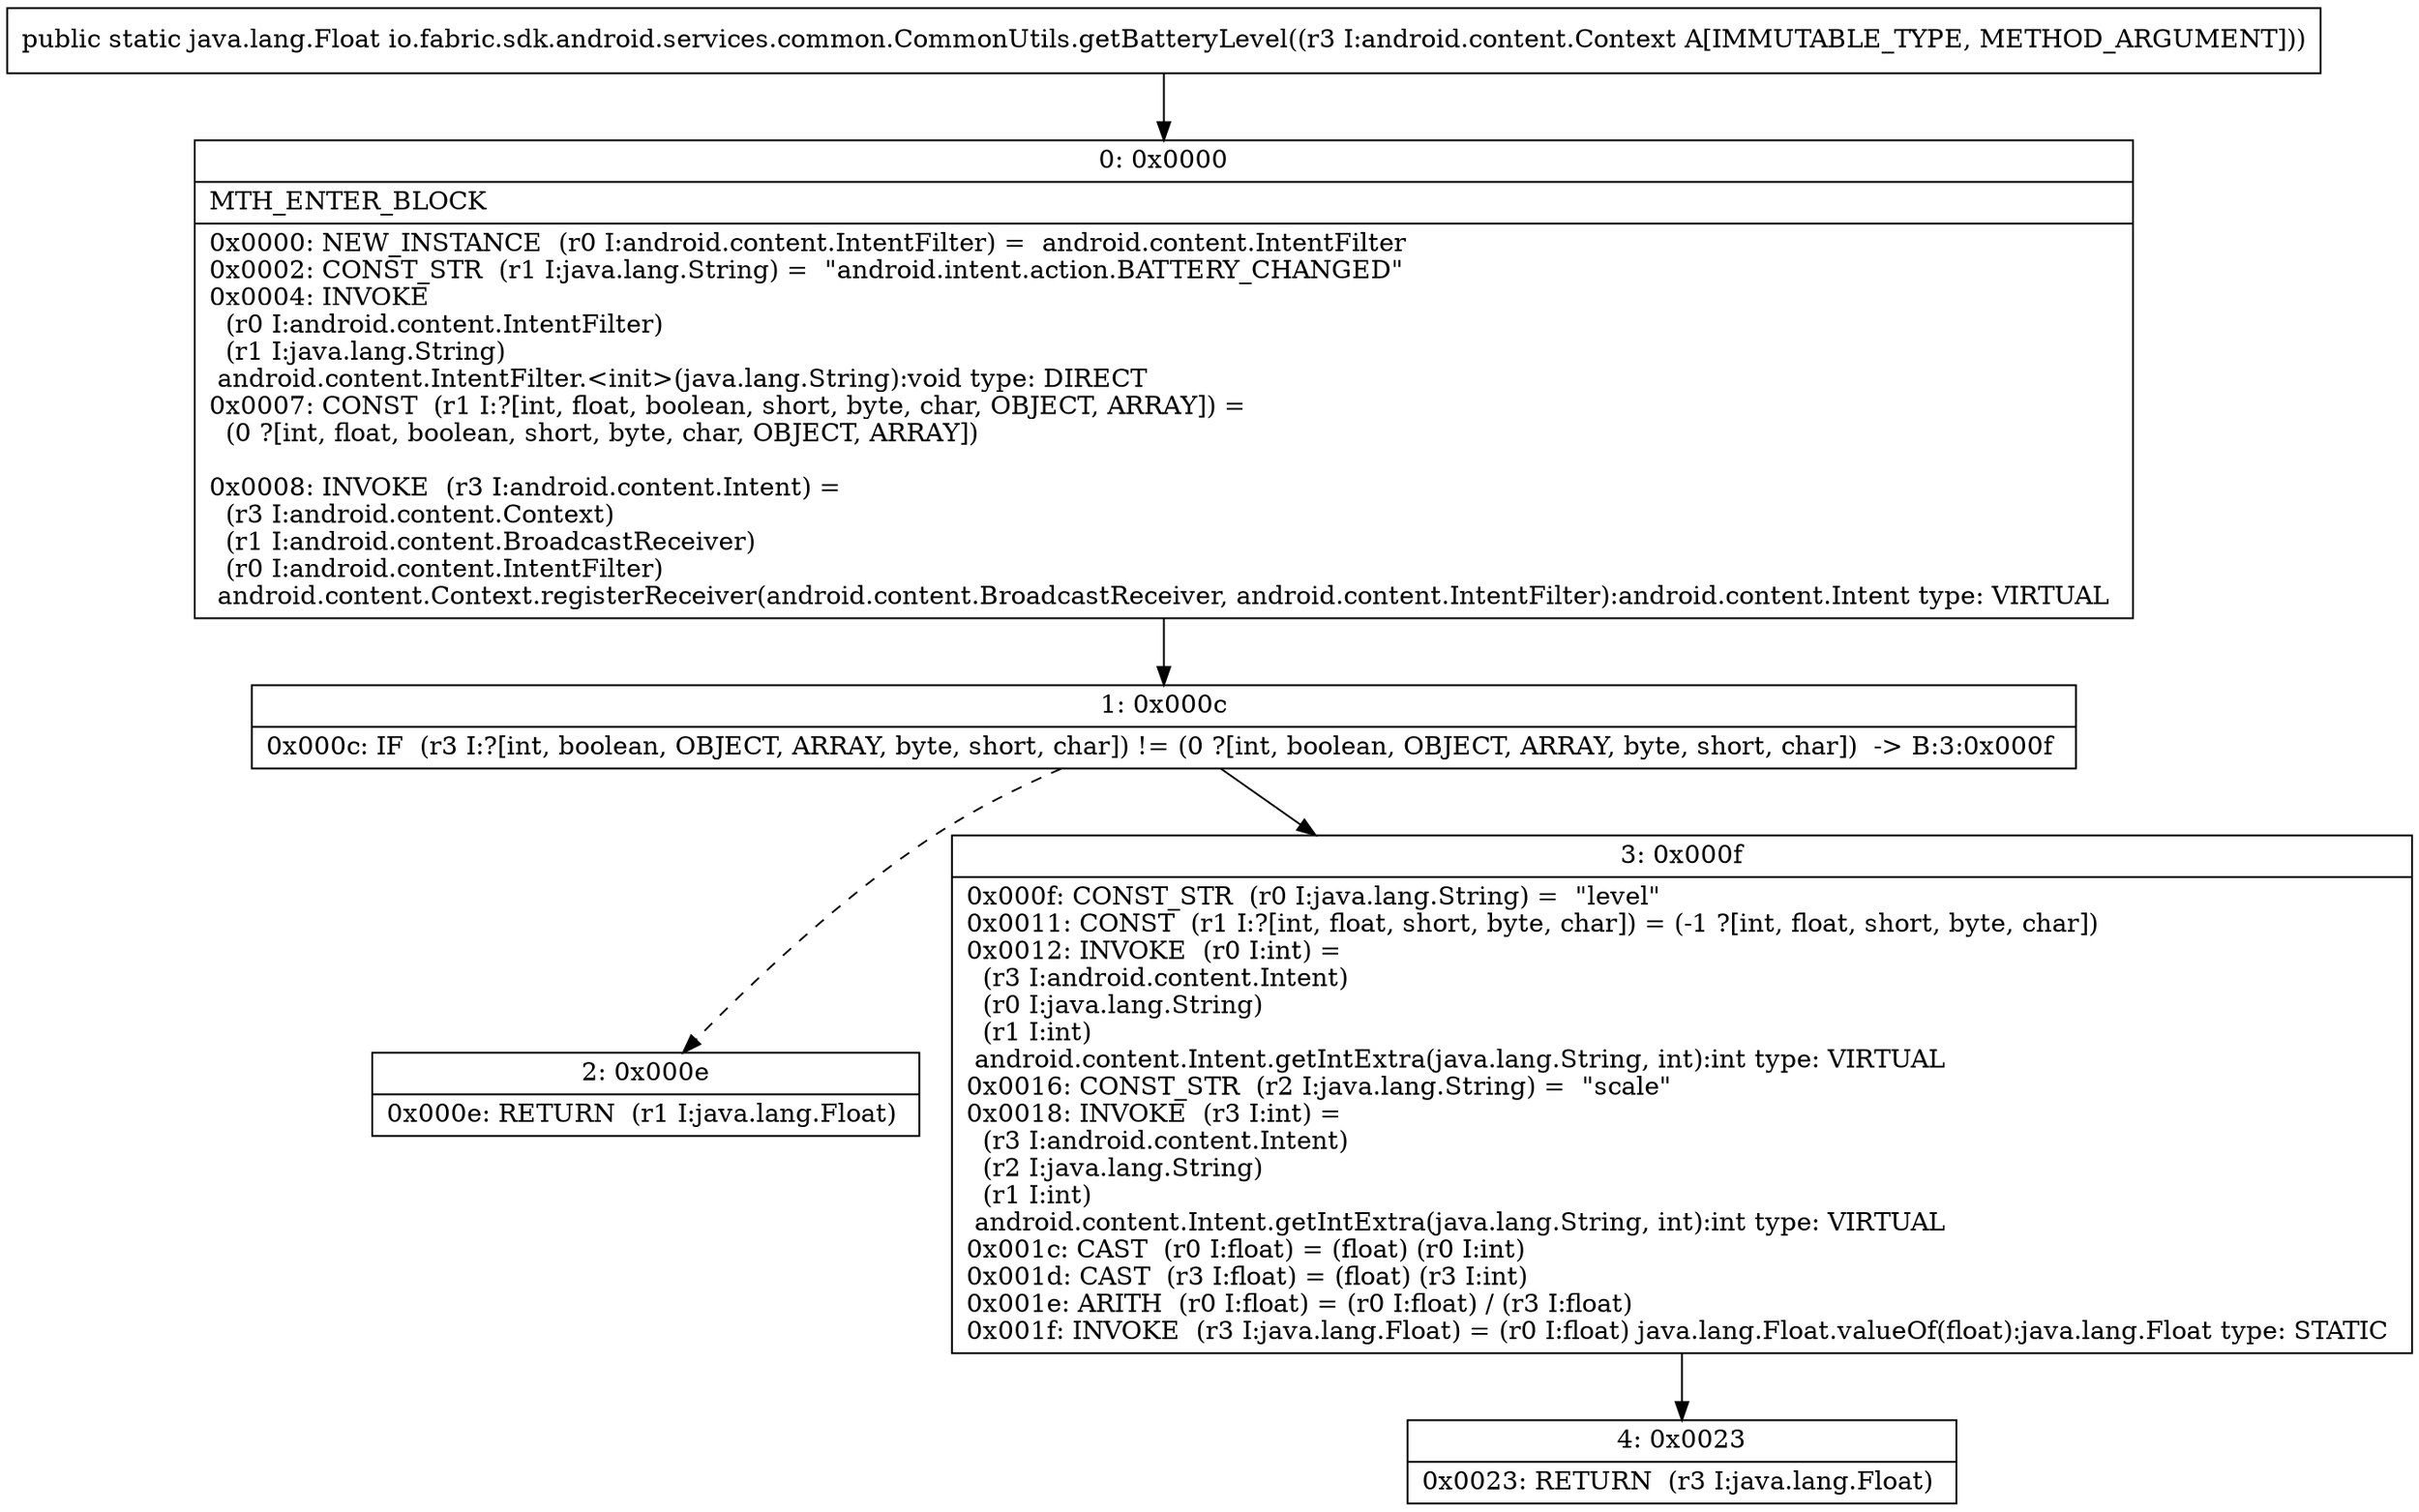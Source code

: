 digraph "CFG forio.fabric.sdk.android.services.common.CommonUtils.getBatteryLevel(Landroid\/content\/Context;)Ljava\/lang\/Float;" {
Node_0 [shape=record,label="{0\:\ 0x0000|MTH_ENTER_BLOCK\l|0x0000: NEW_INSTANCE  (r0 I:android.content.IntentFilter) =  android.content.IntentFilter \l0x0002: CONST_STR  (r1 I:java.lang.String) =  \"android.intent.action.BATTERY_CHANGED\" \l0x0004: INVOKE  \l  (r0 I:android.content.IntentFilter)\l  (r1 I:java.lang.String)\l android.content.IntentFilter.\<init\>(java.lang.String):void type: DIRECT \l0x0007: CONST  (r1 I:?[int, float, boolean, short, byte, char, OBJECT, ARRAY]) = \l  (0 ?[int, float, boolean, short, byte, char, OBJECT, ARRAY])\l \l0x0008: INVOKE  (r3 I:android.content.Intent) = \l  (r3 I:android.content.Context)\l  (r1 I:android.content.BroadcastReceiver)\l  (r0 I:android.content.IntentFilter)\l android.content.Context.registerReceiver(android.content.BroadcastReceiver, android.content.IntentFilter):android.content.Intent type: VIRTUAL \l}"];
Node_1 [shape=record,label="{1\:\ 0x000c|0x000c: IF  (r3 I:?[int, boolean, OBJECT, ARRAY, byte, short, char]) != (0 ?[int, boolean, OBJECT, ARRAY, byte, short, char])  \-\> B:3:0x000f \l}"];
Node_2 [shape=record,label="{2\:\ 0x000e|0x000e: RETURN  (r1 I:java.lang.Float) \l}"];
Node_3 [shape=record,label="{3\:\ 0x000f|0x000f: CONST_STR  (r0 I:java.lang.String) =  \"level\" \l0x0011: CONST  (r1 I:?[int, float, short, byte, char]) = (\-1 ?[int, float, short, byte, char]) \l0x0012: INVOKE  (r0 I:int) = \l  (r3 I:android.content.Intent)\l  (r0 I:java.lang.String)\l  (r1 I:int)\l android.content.Intent.getIntExtra(java.lang.String, int):int type: VIRTUAL \l0x0016: CONST_STR  (r2 I:java.lang.String) =  \"scale\" \l0x0018: INVOKE  (r3 I:int) = \l  (r3 I:android.content.Intent)\l  (r2 I:java.lang.String)\l  (r1 I:int)\l android.content.Intent.getIntExtra(java.lang.String, int):int type: VIRTUAL \l0x001c: CAST  (r0 I:float) = (float) (r0 I:int) \l0x001d: CAST  (r3 I:float) = (float) (r3 I:int) \l0x001e: ARITH  (r0 I:float) = (r0 I:float) \/ (r3 I:float) \l0x001f: INVOKE  (r3 I:java.lang.Float) = (r0 I:float) java.lang.Float.valueOf(float):java.lang.Float type: STATIC \l}"];
Node_4 [shape=record,label="{4\:\ 0x0023|0x0023: RETURN  (r3 I:java.lang.Float) \l}"];
MethodNode[shape=record,label="{public static java.lang.Float io.fabric.sdk.android.services.common.CommonUtils.getBatteryLevel((r3 I:android.content.Context A[IMMUTABLE_TYPE, METHOD_ARGUMENT])) }"];
MethodNode -> Node_0;
Node_0 -> Node_1;
Node_1 -> Node_2[style=dashed];
Node_1 -> Node_3;
Node_3 -> Node_4;
}

